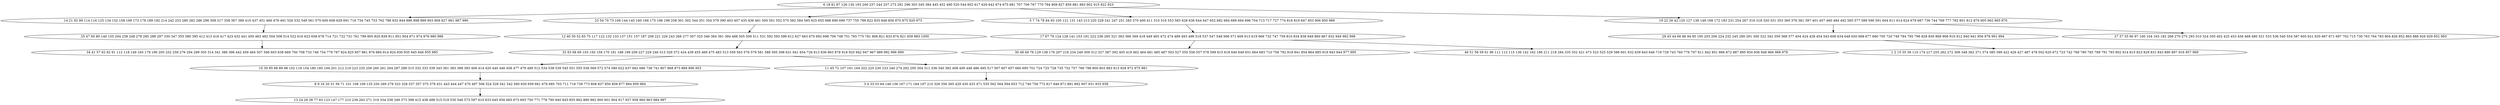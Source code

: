 digraph true_tree {
	"0" -> "1"
	"0" -> "2"
	"2" -> "3"
	"3" -> "4"
	"0" -> "5"
	"5" -> "6"
	"4" -> "7"
	"6" -> "8"
	"0" -> "9"
	"7" -> "10"
	"1" -> "11"
	"10" -> "12"
	"9" -> "13"
	"6" -> "14"
	"9" -> "15"
	"11" -> "16"
	"4" -> "17"
	"17" -> "18"
	"13" -> "19"
	"0" [label="6 18 81 87 126 130 193 200 237 244 257 273 281 296 303 345 384 445 452 490 520 544 602 617 626 642 674 675 681 707 709 767 770 794 809 827 859 881 893 902 915 922 923"];
	"1" [label="14 21 92 99 114 116 125 134 152 158 169 173 178 189 192 214 242 253 280 282 286 298 308 317 358 367 389 410 437 451 466 476 491 526 532 549 561 570 600 608 629 691 716 734 745 753 762 786 832 844 886 898 899 903 909 927 961 987 990"];
	"2" [label="23 54 70 73 106 144 145 160 166 175 196 198 258 301 302 344 351 354 379 390 403 407 435 436 461 500 501 552 575 582 584 585 625 655 688 690 699 737 755 788 822 835 848 856 870 875 920 973"];
	"3" [label="12 40 50 52 65 75 117 122 132 133 137 151 157 187 208 221 226 243 266 277 307 325 346 364 391 394 488 505 509 511 531 592 593 596 612 627 663 670 692 698 706 748 751 765 775 781 806 821 833 874 921 939 983 1000"];
	"4" [label="32 63 68 69 103 150 159 170 181 188 199 209 227 229 246 313 329 372 434 439 455 469 475 483 513 559 563 576 579 581 588 595 598 631 641 654 726 813 836 863 878 918 925 942 947 967 989 992 996 999"];
	"5" [label="5 7 74 78 84 93 105 121 131 143 213 220 228 241 247 251 283 370 400 411 510 516 553 583 628 636 644 647 652 682 684 689 694 696 704 713 717 727 774 816 819 847 853 906 950 986"];
	"6" [label="17 67 79 124 128 141 153 191 222 236 265 321 363 366 369 418 449 465 472 474 489 493 496 518 537 547 548 568 571 609 613 619 666 732 747 759 810 834 838 849 860 867 932 949 982 998"];
	"7" [label="10 30 85 88 89 98 102 119 154 180 185 194 201 212 219 223 235 256 260 261 264 287 289 315 332 333 339 343 361 383 388 393 406 414 420 440 446 458 477 479 499 512 534 538 539 545 551 555 558 569 572 574 580 622 637 662 686 738 741 807 868 873 889 896 953"];
	"8" [label="36 48 49 76 129 138 176 207 216 234 249 309 312 327 387 392 405 419 462 464 481 485 487 503 527 550 556 557 578 599 615 618 640 649 651 664 683 710 756 792 818 841 854 864 885 919 943 944 977 995"];
	"9" [label="19 22 26 42 120 127 139 148 168 172 183 231 254 267 316 318 320 331 353 360 376 381 397 401 457 460 484 492 565 577 589 590 591 604 611 614 624 679 687 736 744 769 777 782 801 812 879 905 962 965 970"];
	"10" [label="8 9 16 20 31 56 71 101 108 109 135 250 269 279 323 328 337 357 375 378 431 443 444 447 470 497 506 524 528 541 542 560 630 659 661 676 685 703 711 718 739 773 808 837 850 858 877 894 959 964"];
	"11" [label="25 47 60 80 140 155 204 238 248 278 285 288 297 330 347 355 380 395 412 413 416 417 423 432 441 450 463 482 504 508 514 522 616 623 658 678 714 721 722 731 761 799 805 820 839 911 951 954 971 974 976 980 988"];
	"12" [label="13 24 28 38 77 83 123 147 177 210 239 263 271 319 334 338 349 373 398 415 438 498 515 519 530 546 573 597 610 633 645 656 665 673 693 750 771 778 790 840 845 855 862 880 882 900 901 904 917 937 958 960 963 984 997"];
	"13" [label="29 43 44 66 86 94 95 195 203 206 224 232 245 290 291 300 322 342 359 368 377 404 424 428 454 543 606 634 648 650 668 677 680 705 720 749 784 795 796 828 830 869 908 910 912 940 941 956 978 991 994"];
	"14" [label="46 51 58 59 61 96 111 113 115 136 142 162 186 211 218 284 335 352 421 473 523 525 529 586 601 632 639 643 646 719 729 743 760 776 797 811 842 851 866 872 887 895 934 936 948 966 968 979"];
	"15" [label="27 37 55 90 97 100 104 163 182 268 270 275 293 310 324 350 402 425 453 456 468 480 521 533 536 540 554 587 605 621 635 667 671 697 702 715 730 763 764 783 804 826 852 865 888 926 929 952 993"];
	"16" [label="34 41 57 62 82 91 112 118 149 165 179 190 205 252 259 276 294 299 305 314 341 386 396 442 459 494 507 566 603 638 669 700 708 733 746 754 779 787 824 825 857 861 876 884 914 924 930 935 945 946 955 985"];
	"17" [label="11 45 72 107 161 164 202 225 230 233 240 274 292 295 304 311 336 340 382 408 409 448 486 495 517 567 607 657 660 695 701 724 725 728 735 752 757 766 798 800 803 883 913 928 972 975 981"];
	"18" [label="3 4 33 53 64 146 156 167 171 184 197 215 326 356 365 429 430 433 471 535 562 564 594 653 712 740 758 772 817 846 871 891 892 907 931 933 938"];
	"19" [label="1 2 15 35 39 110 174 217 255 262 272 306 348 362 371 374 385 399 422 426 427 467 478 502 620 672 723 742 768 780 785 789 791 793 802 814 815 823 829 831 843 890 897 916 957 969"];
}
